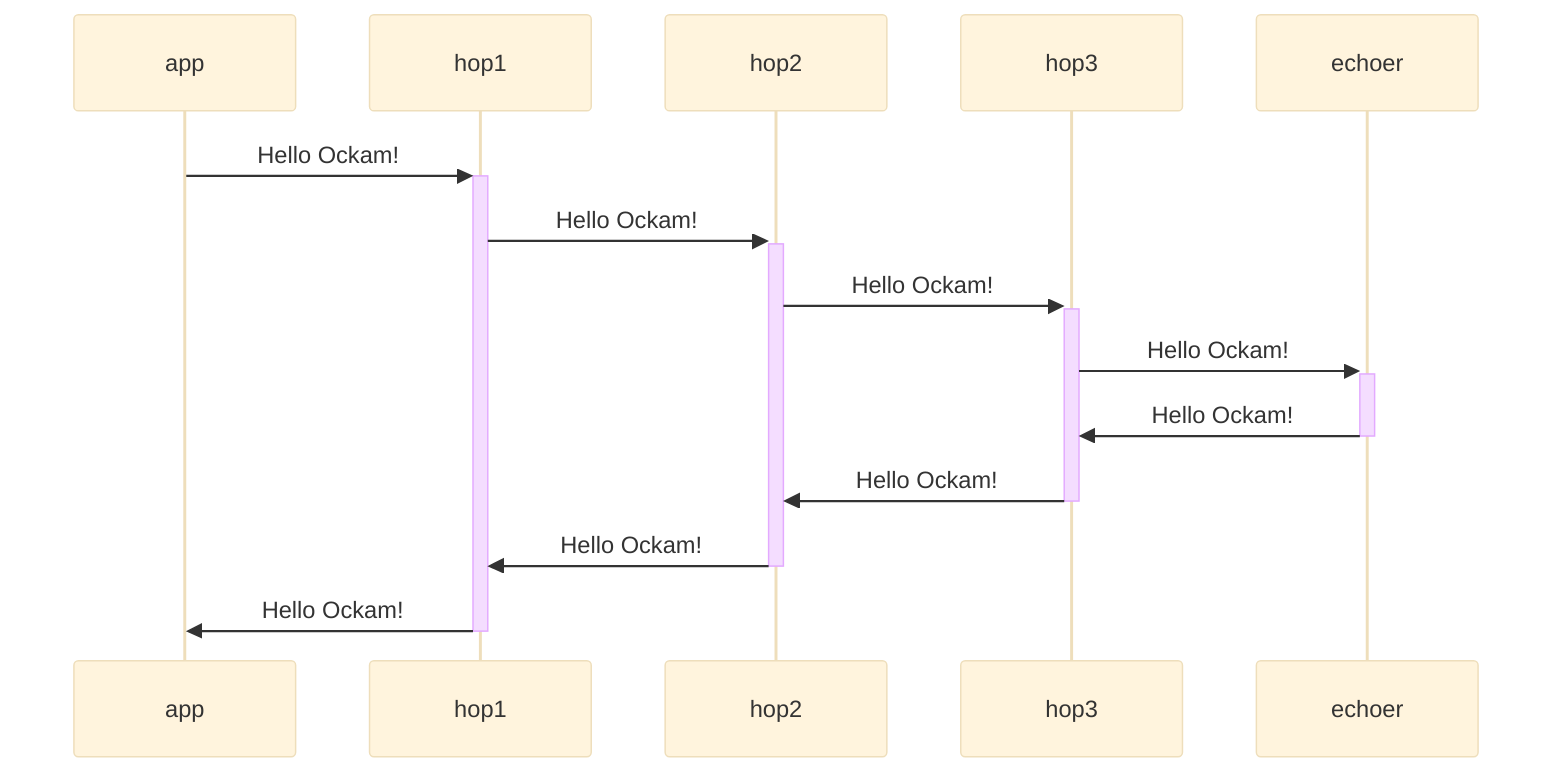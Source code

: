%%{init: {'securityLevel': 'loose', 'theme':'base'}}%%
  sequenceDiagram
    app->>+hop1: Hello Ockam!
    hop1->>+hop2: Hello Ockam!
    hop2->>+hop3: Hello Ockam!
    hop3->>+echoer: Hello Ockam!
    echoer->>-hop3: Hello Ockam!
    hop3->>-hop2: Hello Ockam!
    hop2->>-hop1: Hello Ockam!
    hop1->>-app: Hello Ockam!